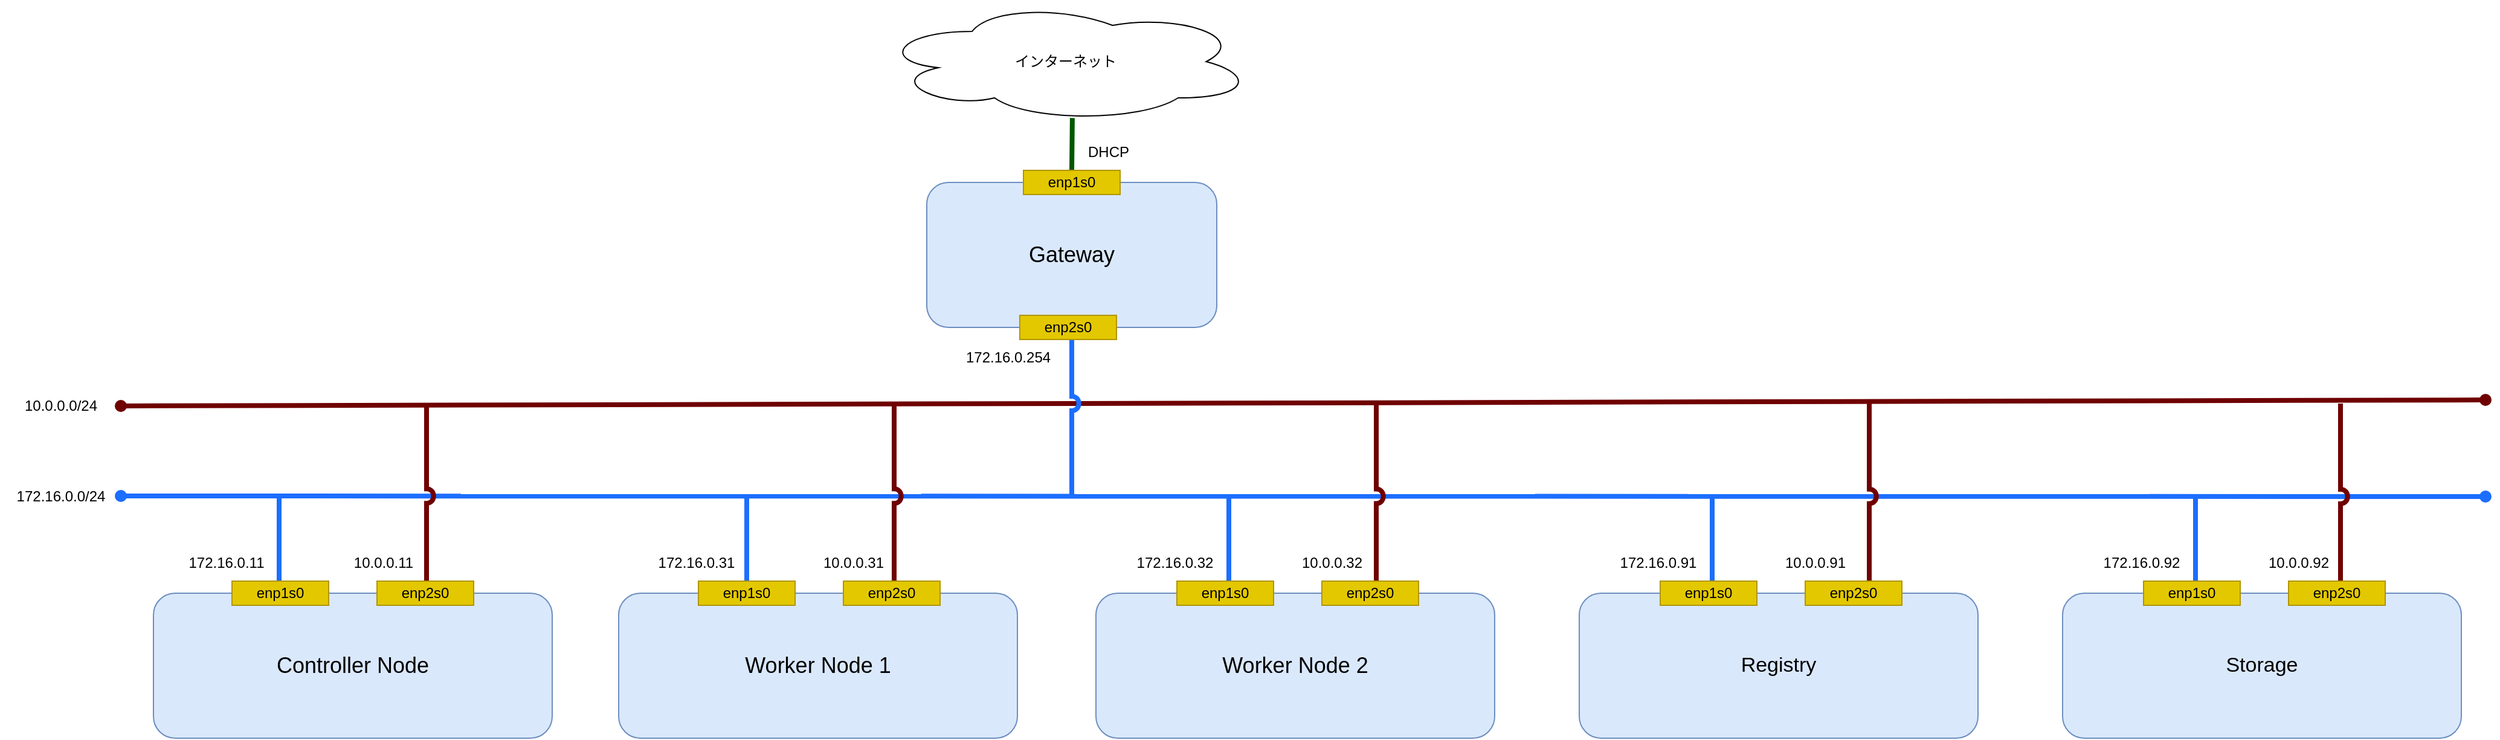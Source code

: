 <mxfile version="24.7.17">
  <diagram name="ページ1" id="6O8cq4Rfigk1k-ii5kAo">
    <mxGraphModel dx="2920" dy="758" grid="1" gridSize="10" guides="1" tooltips="1" connect="1" arrows="1" fold="1" page="1" pageScale="1" pageWidth="827" pageHeight="1169" math="0" shadow="0">
      <root>
        <mxCell id="0" />
        <object label="ネットワーク" id="1">
          <mxCell style="locked=1;" parent="0" />
        </object>
        <mxCell id="0X2WrPqSBQnbPj6KyvlT-9" value="" style="endArrow=oval;html=1;rounded=0;startArrow=oval;startFill=1;endFill=1;strokeWidth=4;fillColor=#a20025;strokeColor=#1C6EFF;" parent="1" edge="1">
          <mxGeometry width="50" height="50" relative="1" as="geometry">
            <mxPoint x="-727" y="409.5" as="sourcePoint" />
            <mxPoint x="1230" y="410" as="targetPoint" />
          </mxGeometry>
        </mxCell>
        <mxCell id="ExSx5SIZApUU_Iw7rpWn-4" value="" style="endArrow=oval;html=1;rounded=0;startArrow=oval;startFill=1;endFill=1;strokeWidth=4;fillColor=#a20025;strokeColor=#6F0000;" parent="1" edge="1">
          <mxGeometry width="50" height="50" relative="1" as="geometry">
            <mxPoint x="-727" y="335" as="sourcePoint" />
            <mxPoint x="1230" y="330" as="targetPoint" />
          </mxGeometry>
        </mxCell>
        <mxCell id="ExSx5SIZApUU_Iw7rpWn-11" value="10.0.0.0/24" style="text;html=1;align=center;verticalAlign=middle;resizable=0;points=[];autosize=1;strokeColor=none;fillColor=none;" parent="1" vertex="1">
          <mxGeometry x="-817" y="320" width="80" height="30" as="geometry" />
        </mxCell>
        <mxCell id="ExSx5SIZApUU_Iw7rpWn-12" value="インターネット" style="ellipse;shape=cloud;whiteSpace=wrap;html=1;" parent="1" vertex="1">
          <mxGeometry x="-100" width="310" height="100" as="geometry" />
        </mxCell>
        <mxCell id="ExSx5SIZApUU_Iw7rpWn-19" value="" style="endArrow=none;html=1;rounded=0;startArrow=none;startFill=0;endFill=0;strokeWidth=4;fillColor=#008a00;strokeColor=#005700;exitX=0.466;exitY=0.967;exitDx=0;exitDy=0;entryX=0.5;entryY=0;entryDx=0;entryDy=0;exitPerimeter=0;" parent="1" target="ExSx5SIZApUU_Iw7rpWn-28" edge="1">
          <mxGeometry width="50" height="50" relative="1" as="geometry">
            <mxPoint x="60.46" y="96.7" as="sourcePoint" />
            <mxPoint x="61" y="127" as="targetPoint" />
          </mxGeometry>
        </mxCell>
        <mxCell id="unMDNU1y0vNZGLnm1EJ_-2" value="172.16.0.0/24" style="text;html=1;align=center;verticalAlign=middle;resizable=0;points=[];autosize=1;strokeColor=none;fillColor=none;" parent="1" vertex="1">
          <mxGeometry x="-827" y="395" width="100" height="30" as="geometry" />
        </mxCell>
        <mxCell id="unMDNU1y0vNZGLnm1EJ_-11" value="" style="endArrow=none;html=1;rounded=0;startArrow=none;startFill=0;endFill=0;strokeWidth=4;fillColor=#a20025;strokeColor=#1C6EFF;jumpStyle=arc;" parent="1" edge="1">
          <mxGeometry width="50" height="50" relative="1" as="geometry">
            <mxPoint x="60" y="280" as="sourcePoint" />
            <mxPoint x="60" y="410" as="targetPoint" />
          </mxGeometry>
        </mxCell>
        <mxCell id="unMDNU1y0vNZGLnm1EJ_-19" value="" style="endArrow=none;html=1;rounded=0;startArrow=none;startFill=0;endFill=0;strokeWidth=4;fillColor=#a20025;strokeColor=#1C6EFF;jumpStyle=arc;" parent="1" edge="1">
          <mxGeometry width="50" height="50" relative="1" as="geometry">
            <mxPoint x="-596" y="410" as="sourcePoint" />
            <mxPoint x="-596" y="490" as="targetPoint" />
          </mxGeometry>
        </mxCell>
        <mxCell id="unMDNU1y0vNZGLnm1EJ_-22" value="" style="endArrow=none;html=1;rounded=0;startArrow=none;startFill=0;endFill=0;strokeWidth=4;fillColor=#a20025;strokeColor=#6F0000;jumpStyle=arc;" parent="1" edge="1">
          <mxGeometry width="50" height="50" relative="1" as="geometry">
            <mxPoint x="-474" y="333" as="sourcePoint" />
            <mxPoint x="-474" y="487" as="targetPoint" />
          </mxGeometry>
        </mxCell>
        <mxCell id="unMDNU1y0vNZGLnm1EJ_-23" value="" style="endArrow=none;html=1;rounded=0;startArrow=none;startFill=0;endFill=0;strokeWidth=4;fillColor=#a20025;strokeColor=#1C6EFF;jumpStyle=arc;" parent="1" edge="1">
          <mxGeometry width="50" height="50" relative="1" as="geometry">
            <mxPoint x="-209" y="408.5" as="sourcePoint" />
            <mxPoint x="-209" y="488.5" as="targetPoint" />
          </mxGeometry>
        </mxCell>
        <mxCell id="unMDNU1y0vNZGLnm1EJ_-26" value="" style="endArrow=none;html=1;rounded=0;startArrow=none;startFill=0;endFill=0;strokeWidth=4;fillColor=#a20025;strokeColor=#6F0000;jumpStyle=arc;" parent="1" edge="1">
          <mxGeometry width="50" height="50" relative="1" as="geometry">
            <mxPoint x="-87" y="333.5" as="sourcePoint" />
            <mxPoint x="-87" y="487.5" as="targetPoint" />
          </mxGeometry>
        </mxCell>
        <mxCell id="0X2WrPqSBQnbPj6KyvlT-7" value="" style="endArrow=none;html=1;rounded=0;startArrow=none;startFill=0;endFill=0;strokeWidth=4;fillColor=#a20025;strokeColor=#1C6EFF;jumpStyle=arc;" parent="1" edge="1">
          <mxGeometry width="50" height="50" relative="1" as="geometry">
            <mxPoint x="190" y="408.5" as="sourcePoint" />
            <mxPoint x="190" y="488.5" as="targetPoint" />
          </mxGeometry>
        </mxCell>
        <mxCell id="0X2WrPqSBQnbPj6KyvlT-8" value="" style="endArrow=none;html=1;rounded=0;startArrow=none;startFill=0;endFill=0;strokeWidth=4;fillColor=#a20025;strokeColor=#6F0000;jumpStyle=arc;" parent="1" edge="1">
          <mxGeometry width="50" height="50" relative="1" as="geometry">
            <mxPoint x="312" y="333.5" as="sourcePoint" />
            <mxPoint x="312" y="487.5" as="targetPoint" />
          </mxGeometry>
        </mxCell>
        <mxCell id="UmLNYGUzwy2A1U__QlJ3-7" value="" style="endArrow=none;html=1;rounded=0;startArrow=none;startFill=0;endFill=0;strokeWidth=4;fillColor=#a20025;strokeColor=#6F0000;jumpStyle=arc;" parent="1" edge="1">
          <mxGeometry width="50" height="50" relative="1" as="geometry">
            <mxPoint x="720" y="332" as="sourcePoint" />
            <mxPoint x="720" y="486" as="targetPoint" />
          </mxGeometry>
        </mxCell>
        <mxCell id="UmLNYGUzwy2A1U__QlJ3-8" value="" style="endArrow=none;html=1;rounded=0;startArrow=none;startFill=0;endFill=0;strokeWidth=4;fillColor=#a20025;strokeColor=#1C6EFF;jumpStyle=arc;" parent="1" edge="1">
          <mxGeometry width="50" height="50" relative="1" as="geometry">
            <mxPoint x="590" y="410" as="sourcePoint" />
            <mxPoint x="590" y="490" as="targetPoint" />
          </mxGeometry>
        </mxCell>
        <mxCell id="q0kcovgDfn3l0qPZqOHH-6" value="" style="endArrow=none;html=1;rounded=0;startArrow=none;startFill=0;endFill=0;strokeWidth=4;fillColor=#a20025;strokeColor=#6F0000;jumpStyle=arc;" edge="1" parent="1">
          <mxGeometry width="50" height="50" relative="1" as="geometry">
            <mxPoint x="1110" y="333" as="sourcePoint" />
            <mxPoint x="1110" y="487" as="targetPoint" />
          </mxGeometry>
        </mxCell>
        <mxCell id="q0kcovgDfn3l0qPZqOHH-7" value="" style="endArrow=none;html=1;rounded=0;startArrow=none;startFill=0;endFill=0;strokeWidth=4;fillColor=#a20025;strokeColor=#1C6EFF;jumpStyle=arc;" edge="1" parent="1">
          <mxGeometry width="50" height="50" relative="1" as="geometry">
            <mxPoint x="990" y="410" as="sourcePoint" />
            <mxPoint x="990" y="490" as="targetPoint" />
          </mxGeometry>
        </mxCell>
        <object label="マシン" id="ExSx5SIZApUU_Iw7rpWn-6">
          <mxCell style="locked=1;" parent="0" />
        </object>
        <mxCell id="0X2WrPqSBQnbPj6KyvlT-1" value="&lt;font style=&quot;font-size: 18px;&quot;&gt;Worker Node 1&lt;br&gt;&lt;/font&gt;" style="rounded=1;whiteSpace=wrap;html=1;fillColor=#dae8fc;strokeColor=#6c8ebf;" parent="ExSx5SIZApUU_Iw7rpWn-6" vertex="1">
          <mxGeometry x="-315" y="490" width="330" height="120" as="geometry" />
        </mxCell>
        <mxCell id="ExSx5SIZApUU_Iw7rpWn-9" value="&lt;div style=&quot;font-size: 18px;&quot;&gt;&lt;font style=&quot;font-size: 18px;&quot;&gt;Gateway&lt;/font&gt;&lt;/div&gt;" style="rounded=1;whiteSpace=wrap;html=1;fillColor=#dae8fc;strokeColor=#6c8ebf;" parent="ExSx5SIZApUU_Iw7rpWn-6" vertex="1">
          <mxGeometry x="-60" y="150" width="240" height="120" as="geometry" />
        </mxCell>
        <mxCell id="ExSx5SIZApUU_Iw7rpWn-27" value="enp2s0" style="rounded=0;whiteSpace=wrap;html=1;fillColor=#e3c800;fontColor=#000000;strokeColor=#B09500;" parent="ExSx5SIZApUU_Iw7rpWn-6" vertex="1">
          <mxGeometry x="-129" y="480" width="80" height="20" as="geometry" />
        </mxCell>
        <mxCell id="ExSx5SIZApUU_Iw7rpWn-28" value="enp1s0" style="rounded=0;whiteSpace=wrap;html=1;fillColor=#e3c800;fontColor=#000000;strokeColor=#B09500;" parent="ExSx5SIZApUU_Iw7rpWn-6" vertex="1">
          <mxGeometry x="20" y="140" width="80" height="20" as="geometry" />
        </mxCell>
        <mxCell id="ExSx5SIZApUU_Iw7rpWn-29" value="enp2s0" style="rounded=0;whiteSpace=wrap;html=1;fillColor=#e3c800;fontColor=#000000;strokeColor=#B09500;" parent="ExSx5SIZApUU_Iw7rpWn-6" vertex="1">
          <mxGeometry x="17" y="260" width="80" height="20" as="geometry" />
        </mxCell>
        <mxCell id="ExSx5SIZApUU_Iw7rpWn-30" value="enp1s0" style="rounded=0;whiteSpace=wrap;html=1;fillColor=#e3c800;fontColor=#000000;strokeColor=#B09500;" parent="ExSx5SIZApUU_Iw7rpWn-6" vertex="1">
          <mxGeometry x="-249" y="480" width="80" height="20" as="geometry" />
        </mxCell>
        <mxCell id="ExSx5SIZApUU_Iw7rpWn-34" value="10.0.0.31" style="text;html=1;align=center;verticalAlign=middle;resizable=0;points=[];autosize=1;strokeColor=none;fillColor=none;" parent="ExSx5SIZApUU_Iw7rpWn-6" vertex="1">
          <mxGeometry x="-156" y="450" width="70" height="30" as="geometry" />
        </mxCell>
        <mxCell id="ExSx5SIZApUU_Iw7rpWn-38" value="DHCP" style="text;html=1;align=center;verticalAlign=middle;resizable=0;points=[];autosize=1;strokeColor=none;fillColor=none;" parent="ExSx5SIZApUU_Iw7rpWn-6" vertex="1">
          <mxGeometry x="60" y="110" width="60" height="30" as="geometry" />
        </mxCell>
        <mxCell id="unMDNU1y0vNZGLnm1EJ_-6" value="172.16.0.254" style="text;html=1;align=center;verticalAlign=middle;resizable=0;points=[];autosize=1;strokeColor=none;fillColor=none;" parent="ExSx5SIZApUU_Iw7rpWn-6" vertex="1">
          <mxGeometry x="-43" y="280" width="100" height="30" as="geometry" />
        </mxCell>
        <mxCell id="unMDNU1y0vNZGLnm1EJ_-13" value="&lt;font style=&quot;font-size: 18px;&quot;&gt;Controller Node&lt;/font&gt;" style="rounded=1;whiteSpace=wrap;html=1;fillColor=#dae8fc;strokeColor=#6c8ebf;" parent="ExSx5SIZApUU_Iw7rpWn-6" vertex="1">
          <mxGeometry x="-700" y="490" width="330" height="120" as="geometry" />
        </mxCell>
        <mxCell id="unMDNU1y0vNZGLnm1EJ_-14" value="enp2s0" style="rounded=0;whiteSpace=wrap;html=1;fillColor=#e3c800;fontColor=#000000;strokeColor=#B09500;" parent="ExSx5SIZApUU_Iw7rpWn-6" vertex="1">
          <mxGeometry x="-515" y="480" width="80" height="20" as="geometry" />
        </mxCell>
        <mxCell id="unMDNU1y0vNZGLnm1EJ_-15" value="enp1s0" style="rounded=0;whiteSpace=wrap;html=1;fillColor=#e3c800;fontColor=#000000;strokeColor=#B09500;" parent="ExSx5SIZApUU_Iw7rpWn-6" vertex="1">
          <mxGeometry x="-635" y="480" width="80" height="20" as="geometry" />
        </mxCell>
        <mxCell id="unMDNU1y0vNZGLnm1EJ_-16" value="172.16.0.11" style="text;html=1;align=center;verticalAlign=middle;resizable=0;points=[];autosize=1;strokeColor=none;fillColor=none;" parent="ExSx5SIZApUU_Iw7rpWn-6" vertex="1">
          <mxGeometry x="-685" y="450" width="90" height="30" as="geometry" />
        </mxCell>
        <mxCell id="unMDNU1y0vNZGLnm1EJ_-29" value="10.0.0.11" style="text;html=1;align=center;verticalAlign=middle;resizable=0;points=[];autosize=1;strokeColor=none;fillColor=none;" parent="ExSx5SIZApUU_Iw7rpWn-6" vertex="1">
          <mxGeometry x="-545" y="450" width="70" height="30" as="geometry" />
        </mxCell>
        <mxCell id="unMDNU1y0vNZGLnm1EJ_-30" value="172.16.0.31" style="text;html=1;align=center;verticalAlign=middle;resizable=0;points=[];autosize=1;strokeColor=none;fillColor=none;" parent="ExSx5SIZApUU_Iw7rpWn-6" vertex="1">
          <mxGeometry x="-296" y="450" width="90" height="30" as="geometry" />
        </mxCell>
        <mxCell id="0X2WrPqSBQnbPj6KyvlT-2" value="&lt;font style=&quot;font-size: 18px;&quot;&gt;Worker Node 2&lt;br&gt;&lt;/font&gt;" style="rounded=1;whiteSpace=wrap;html=1;fillColor=#dae8fc;strokeColor=#6c8ebf;" parent="ExSx5SIZApUU_Iw7rpWn-6" vertex="1">
          <mxGeometry x="80" y="490" width="330" height="120" as="geometry" />
        </mxCell>
        <mxCell id="0X2WrPqSBQnbPj6KyvlT-3" value="enp2s0" style="rounded=0;whiteSpace=wrap;html=1;fillColor=#e3c800;fontColor=#000000;strokeColor=#B09500;" parent="ExSx5SIZApUU_Iw7rpWn-6" vertex="1">
          <mxGeometry x="267" y="480" width="80" height="20" as="geometry" />
        </mxCell>
        <mxCell id="0X2WrPqSBQnbPj6KyvlT-4" value="enp1s0" style="rounded=0;whiteSpace=wrap;html=1;fillColor=#e3c800;fontColor=#000000;strokeColor=#B09500;" parent="ExSx5SIZApUU_Iw7rpWn-6" vertex="1">
          <mxGeometry x="147" y="480" width="80" height="20" as="geometry" />
        </mxCell>
        <mxCell id="0X2WrPqSBQnbPj6KyvlT-5" value="10.0.0.32" style="text;html=1;align=center;verticalAlign=middle;resizable=0;points=[];autosize=1;strokeColor=none;fillColor=none;" parent="ExSx5SIZApUU_Iw7rpWn-6" vertex="1">
          <mxGeometry x="240" y="450" width="70" height="30" as="geometry" />
        </mxCell>
        <mxCell id="0X2WrPqSBQnbPj6KyvlT-6" value="172.16.0.32" style="text;html=1;align=center;verticalAlign=middle;resizable=0;points=[];autosize=1;strokeColor=none;fillColor=none;" parent="ExSx5SIZApUU_Iw7rpWn-6" vertex="1">
          <mxGeometry x="100" y="450" width="90" height="30" as="geometry" />
        </mxCell>
        <mxCell id="UmLNYGUzwy2A1U__QlJ3-1" value="&lt;font style=&quot;font-size: 17px;&quot;&gt;Registry&lt;/font&gt;" style="rounded=1;whiteSpace=wrap;html=1;fillColor=#dae8fc;strokeColor=#6c8ebf;" parent="ExSx5SIZApUU_Iw7rpWn-6" vertex="1">
          <mxGeometry x="480" y="490" width="330" height="120" as="geometry" />
        </mxCell>
        <mxCell id="UmLNYGUzwy2A1U__QlJ3-2" value="enp2s0" style="rounded=0;whiteSpace=wrap;html=1;fillColor=#e3c800;fontColor=#000000;strokeColor=#B09500;" parent="ExSx5SIZApUU_Iw7rpWn-6" vertex="1">
          <mxGeometry x="667" y="480" width="80" height="20" as="geometry" />
        </mxCell>
        <mxCell id="UmLNYGUzwy2A1U__QlJ3-3" value="enp1s0" style="rounded=0;whiteSpace=wrap;html=1;fillColor=#e3c800;fontColor=#000000;strokeColor=#B09500;" parent="ExSx5SIZApUU_Iw7rpWn-6" vertex="1">
          <mxGeometry x="547" y="480" width="80" height="20" as="geometry" />
        </mxCell>
        <mxCell id="UmLNYGUzwy2A1U__QlJ3-4" value="10.0.0.91" style="text;html=1;align=center;verticalAlign=middle;resizable=0;points=[];autosize=1;strokeColor=none;fillColor=none;" parent="ExSx5SIZApUU_Iw7rpWn-6" vertex="1">
          <mxGeometry x="640" y="450" width="70" height="30" as="geometry" />
        </mxCell>
        <mxCell id="UmLNYGUzwy2A1U__QlJ3-5" value="172.16.0.91" style="text;html=1;align=center;verticalAlign=middle;resizable=0;points=[];autosize=1;strokeColor=none;fillColor=none;" parent="ExSx5SIZApUU_Iw7rpWn-6" vertex="1">
          <mxGeometry x="500" y="450" width="90" height="30" as="geometry" />
        </mxCell>
        <mxCell id="q0kcovgDfn3l0qPZqOHH-1" value="&lt;div&gt;&lt;font style=&quot;font-size: 17px;&quot;&gt;Storage&lt;/font&gt;&lt;/div&gt;" style="rounded=1;whiteSpace=wrap;html=1;fillColor=#dae8fc;strokeColor=#6c8ebf;" vertex="1" parent="ExSx5SIZApUU_Iw7rpWn-6">
          <mxGeometry x="880" y="490" width="330" height="120" as="geometry" />
        </mxCell>
        <mxCell id="q0kcovgDfn3l0qPZqOHH-2" value="enp2s0" style="rounded=0;whiteSpace=wrap;html=1;fillColor=#e3c800;fontColor=#000000;strokeColor=#B09500;" vertex="1" parent="ExSx5SIZApUU_Iw7rpWn-6">
          <mxGeometry x="1067" y="480" width="80" height="20" as="geometry" />
        </mxCell>
        <mxCell id="q0kcovgDfn3l0qPZqOHH-3" value="enp1s0" style="rounded=0;whiteSpace=wrap;html=1;fillColor=#e3c800;fontColor=#000000;strokeColor=#B09500;" vertex="1" parent="ExSx5SIZApUU_Iw7rpWn-6">
          <mxGeometry x="947" y="480" width="80" height="20" as="geometry" />
        </mxCell>
        <mxCell id="q0kcovgDfn3l0qPZqOHH-4" value="10.0.0.92" style="text;html=1;align=center;verticalAlign=middle;resizable=0;points=[];autosize=1;strokeColor=none;fillColor=none;" vertex="1" parent="ExSx5SIZApUU_Iw7rpWn-6">
          <mxGeometry x="1040" y="450" width="70" height="30" as="geometry" />
        </mxCell>
        <mxCell id="q0kcovgDfn3l0qPZqOHH-5" value="172.16.0.92" style="text;html=1;align=center;verticalAlign=middle;resizable=0;points=[];autosize=1;strokeColor=none;fillColor=none;" vertex="1" parent="ExSx5SIZApUU_Iw7rpWn-6">
          <mxGeometry x="900" y="450" width="90" height="30" as="geometry" />
        </mxCell>
      </root>
    </mxGraphModel>
  </diagram>
</mxfile>
